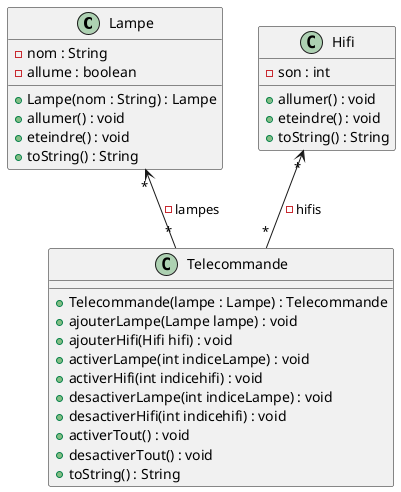 @startuml

class Lampe{
    -nom : String
    -allume : boolean
    +Lampe(nom : String) : Lampe
    +allumer() : void
    +eteindre() : void
    +toString() : String
}

class Telecommande{

    +Telecommande(lampe : Lampe) : Telecommande
    +ajouterLampe(Lampe lampe) : void
    +ajouterHifi(Hifi hifi) : void
    +activerLampe(int indiceLampe) : void
    +activerHifi(int indicehifi) : void
    +desactiverLampe(int indiceLampe) : void
    +desactiverHifi(int indicehifi) : void
    +activerTout() : void
    +desactiverTout() : void
    +toString() : String
}

class Hifi{
    -son : int
    +allumer() : void
    +eteindre() : void
    +toString() : String
}


Lampe "*" <-- "*" Telecommande : - lampes
Hifi "*" <-- "*" Telecommande : - hifis

@enduml